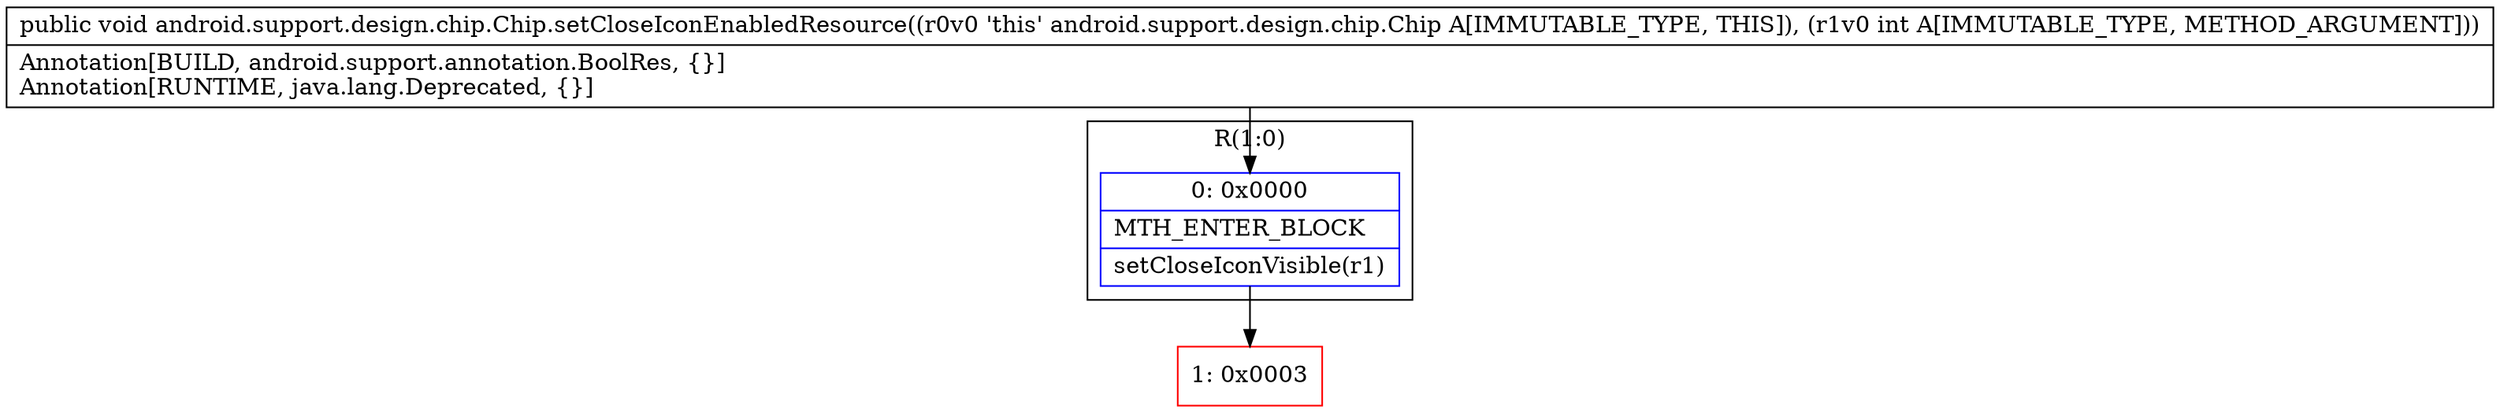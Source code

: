digraph "CFG forandroid.support.design.chip.Chip.setCloseIconEnabledResource(I)V" {
subgraph cluster_Region_1617907524 {
label = "R(1:0)";
node [shape=record,color=blue];
Node_0 [shape=record,label="{0\:\ 0x0000|MTH_ENTER_BLOCK\l|setCloseIconVisible(r1)\l}"];
}
Node_1 [shape=record,color=red,label="{1\:\ 0x0003}"];
MethodNode[shape=record,label="{public void android.support.design.chip.Chip.setCloseIconEnabledResource((r0v0 'this' android.support.design.chip.Chip A[IMMUTABLE_TYPE, THIS]), (r1v0 int A[IMMUTABLE_TYPE, METHOD_ARGUMENT]))  | Annotation[BUILD, android.support.annotation.BoolRes, \{\}]\lAnnotation[RUNTIME, java.lang.Deprecated, \{\}]\l}"];
MethodNode -> Node_0;
Node_0 -> Node_1;
}

